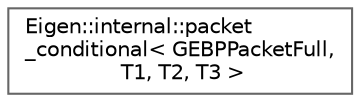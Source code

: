 digraph "Graphical Class Hierarchy"
{
 // LATEX_PDF_SIZE
  bgcolor="transparent";
  edge [fontname=Helvetica,fontsize=10,labelfontname=Helvetica,labelfontsize=10];
  node [fontname=Helvetica,fontsize=10,shape=box,height=0.2,width=0.4];
  rankdir="LR";
  Node0 [id="Node000000",label="Eigen::internal::packet\l_conditional\< GEBPPacketFull,\l T1, T2, T3 \>",height=0.2,width=0.4,color="grey40", fillcolor="white", style="filled",URL="$structEigen_1_1internal_1_1packet__conditional_3_01GEBPPacketFull_00_01T1_00_01T2_00_01T3_01_4.html",tooltip=" "];
}
